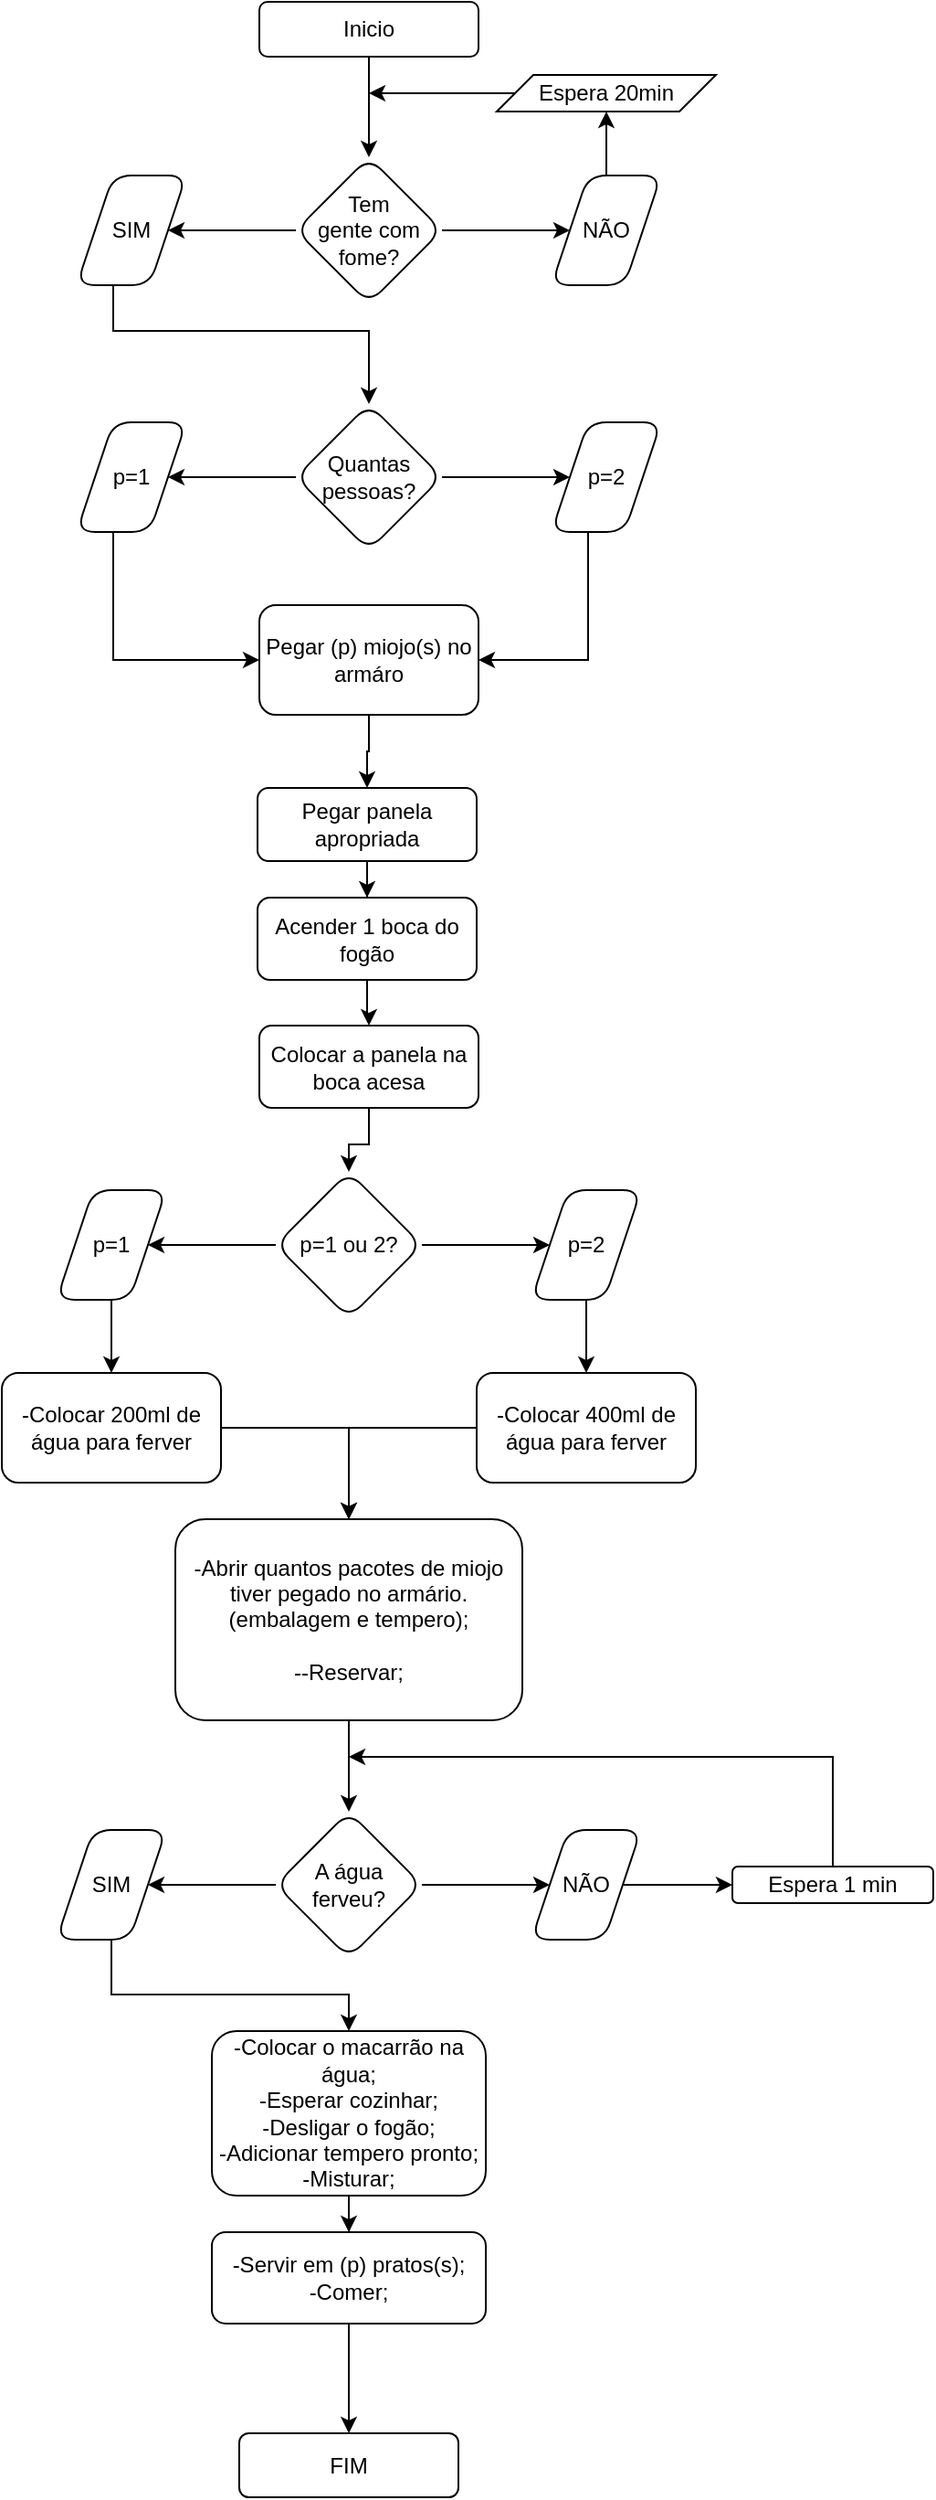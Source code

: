 <mxfile version="20.8.0" type="github">
  <diagram id="S_Y_YnElNU_rRsE4kPmI" name="Página-1">
    <mxGraphModel dx="704" dy="418" grid="1" gridSize="10" guides="1" tooltips="1" connect="1" arrows="1" fold="1" page="1" pageScale="1" pageWidth="827" pageHeight="1169" math="0" shadow="0">
      <root>
        <mxCell id="0" />
        <mxCell id="1" parent="0" />
        <mxCell id="OAp7uTvMOBkOuxQ-HmVQ-3" value="" style="edgeStyle=orthogonalEdgeStyle;rounded=0;orthogonalLoop=1;jettySize=auto;html=1;" edge="1" parent="1" source="OAp7uTvMOBkOuxQ-HmVQ-1" target="OAp7uTvMOBkOuxQ-HmVQ-2">
          <mxGeometry relative="1" as="geometry" />
        </mxCell>
        <mxCell id="OAp7uTvMOBkOuxQ-HmVQ-1" value="Inicio" style="rounded=1;whiteSpace=wrap;html=1;" vertex="1" parent="1">
          <mxGeometry x="300" y="20" width="120" height="30" as="geometry" />
        </mxCell>
        <mxCell id="OAp7uTvMOBkOuxQ-HmVQ-6" value="" style="edgeStyle=orthogonalEdgeStyle;rounded=0;orthogonalLoop=1;jettySize=auto;html=1;" edge="1" parent="1" source="OAp7uTvMOBkOuxQ-HmVQ-2" target="OAp7uTvMOBkOuxQ-HmVQ-5">
          <mxGeometry relative="1" as="geometry" />
        </mxCell>
        <mxCell id="OAp7uTvMOBkOuxQ-HmVQ-8" value="" style="edgeStyle=orthogonalEdgeStyle;rounded=0;orthogonalLoop=1;jettySize=auto;html=1;" edge="1" parent="1" source="OAp7uTvMOBkOuxQ-HmVQ-2" target="OAp7uTvMOBkOuxQ-HmVQ-7">
          <mxGeometry relative="1" as="geometry" />
        </mxCell>
        <mxCell id="OAp7uTvMOBkOuxQ-HmVQ-2" value="Tem &lt;br&gt;gente com &lt;br&gt;fome?" style="rhombus;whiteSpace=wrap;html=1;rounded=1;" vertex="1" parent="1">
          <mxGeometry x="320" y="105" width="80" height="80" as="geometry" />
        </mxCell>
        <mxCell id="OAp7uTvMOBkOuxQ-HmVQ-5" value="NÃO" style="shape=parallelogram;perimeter=parallelogramPerimeter;whiteSpace=wrap;html=1;fixedSize=1;rounded=1;" vertex="1" parent="1">
          <mxGeometry x="460" y="115" width="60" height="60" as="geometry" />
        </mxCell>
        <mxCell id="OAp7uTvMOBkOuxQ-HmVQ-26" value="" style="edgeStyle=orthogonalEdgeStyle;rounded=0;orthogonalLoop=1;jettySize=auto;html=1;entryX=0.5;entryY=0;entryDx=0;entryDy=0;" edge="1" parent="1" source="OAp7uTvMOBkOuxQ-HmVQ-7" target="OAp7uTvMOBkOuxQ-HmVQ-25">
          <mxGeometry relative="1" as="geometry">
            <Array as="points">
              <mxPoint x="220" y="200" />
              <mxPoint x="360" y="200" />
            </Array>
          </mxGeometry>
        </mxCell>
        <mxCell id="OAp7uTvMOBkOuxQ-HmVQ-7" value="SIM" style="shape=parallelogram;perimeter=parallelogramPerimeter;whiteSpace=wrap;html=1;fixedSize=1;rounded=1;" vertex="1" parent="1">
          <mxGeometry x="200" y="115" width="60" height="60" as="geometry" />
        </mxCell>
        <mxCell id="OAp7uTvMOBkOuxQ-HmVQ-11" value="" style="endArrow=classic;html=1;rounded=0;" edge="1" parent="1" target="OAp7uTvMOBkOuxQ-HmVQ-12">
          <mxGeometry width="50" height="50" relative="1" as="geometry">
            <mxPoint x="490" y="115" as="sourcePoint" />
            <mxPoint x="360" y="80" as="targetPoint" />
            <Array as="points">
              <mxPoint x="490" y="80" />
            </Array>
          </mxGeometry>
        </mxCell>
        <mxCell id="OAp7uTvMOBkOuxQ-HmVQ-13" style="edgeStyle=orthogonalEdgeStyle;rounded=0;orthogonalLoop=1;jettySize=auto;html=1;" edge="1" parent="1" source="OAp7uTvMOBkOuxQ-HmVQ-12">
          <mxGeometry relative="1" as="geometry">
            <mxPoint x="360" y="70" as="targetPoint" />
          </mxGeometry>
        </mxCell>
        <mxCell id="OAp7uTvMOBkOuxQ-HmVQ-12" value="Espera 20min" style="shape=parallelogram;perimeter=parallelogramPerimeter;whiteSpace=wrap;html=1;fixedSize=1;" vertex="1" parent="1">
          <mxGeometry x="430" y="60" width="120" height="20" as="geometry" />
        </mxCell>
        <mxCell id="OAp7uTvMOBkOuxQ-HmVQ-34" style="edgeStyle=orthogonalEdgeStyle;rounded=0;orthogonalLoop=1;jettySize=auto;html=1;entryX=0;entryY=0.5;entryDx=0;entryDy=0;" edge="1" parent="1" source="OAp7uTvMOBkOuxQ-HmVQ-20" target="OAp7uTvMOBkOuxQ-HmVQ-30">
          <mxGeometry x="0.212" y="-60" relative="1" as="geometry">
            <Array as="points">
              <mxPoint x="220" y="380" />
            </Array>
            <mxPoint as="offset" />
          </mxGeometry>
        </mxCell>
        <mxCell id="OAp7uTvMOBkOuxQ-HmVQ-20" value="p=1" style="shape=parallelogram;perimeter=parallelogramPerimeter;whiteSpace=wrap;html=1;fixedSize=1;rounded=1;" vertex="1" parent="1">
          <mxGeometry x="200" y="250" width="60" height="60" as="geometry" />
        </mxCell>
        <mxCell id="OAp7uTvMOBkOuxQ-HmVQ-36" style="edgeStyle=orthogonalEdgeStyle;rounded=0;orthogonalLoop=1;jettySize=auto;html=1;entryX=1;entryY=0.5;entryDx=0;entryDy=0;" edge="1" parent="1" source="OAp7uTvMOBkOuxQ-HmVQ-22" target="OAp7uTvMOBkOuxQ-HmVQ-30">
          <mxGeometry relative="1" as="geometry">
            <mxPoint x="490" y="380" as="targetPoint" />
            <Array as="points">
              <mxPoint x="480" y="380" />
            </Array>
          </mxGeometry>
        </mxCell>
        <mxCell id="OAp7uTvMOBkOuxQ-HmVQ-22" value="p=2" style="shape=parallelogram;perimeter=parallelogramPerimeter;whiteSpace=wrap;html=1;fixedSize=1;rounded=1;" vertex="1" parent="1">
          <mxGeometry x="460" y="250" width="60" height="60" as="geometry" />
        </mxCell>
        <mxCell id="OAp7uTvMOBkOuxQ-HmVQ-27" value="" style="edgeStyle=orthogonalEdgeStyle;rounded=0;orthogonalLoop=1;jettySize=auto;html=1;" edge="1" parent="1" source="OAp7uTvMOBkOuxQ-HmVQ-25" target="OAp7uTvMOBkOuxQ-HmVQ-20">
          <mxGeometry relative="1" as="geometry" />
        </mxCell>
        <mxCell id="OAp7uTvMOBkOuxQ-HmVQ-29" value="" style="edgeStyle=orthogonalEdgeStyle;rounded=0;orthogonalLoop=1;jettySize=auto;html=1;" edge="1" parent="1" source="OAp7uTvMOBkOuxQ-HmVQ-25" target="OAp7uTvMOBkOuxQ-HmVQ-22">
          <mxGeometry relative="1" as="geometry" />
        </mxCell>
        <mxCell id="OAp7uTvMOBkOuxQ-HmVQ-25" value="Quantas&lt;br style=&quot;border-color: var(--border-color);&quot;&gt;pessoas?" style="rhombus;whiteSpace=wrap;html=1;rounded=1;" vertex="1" parent="1">
          <mxGeometry x="320" y="240" width="80" height="80" as="geometry" />
        </mxCell>
        <mxCell id="OAp7uTvMOBkOuxQ-HmVQ-87" value="" style="edgeStyle=orthogonalEdgeStyle;rounded=0;orthogonalLoop=1;jettySize=auto;html=1;" edge="1" parent="1" source="OAp7uTvMOBkOuxQ-HmVQ-30" target="OAp7uTvMOBkOuxQ-HmVQ-86">
          <mxGeometry relative="1" as="geometry" />
        </mxCell>
        <mxCell id="OAp7uTvMOBkOuxQ-HmVQ-30" value="Pegar (p) miojo(s) no armáro" style="rounded=1;whiteSpace=wrap;html=1;" vertex="1" parent="1">
          <mxGeometry x="300" y="350" width="120" height="60" as="geometry" />
        </mxCell>
        <mxCell id="OAp7uTvMOBkOuxQ-HmVQ-47" value="" style="edgeStyle=orthogonalEdgeStyle;rounded=0;orthogonalLoop=1;jettySize=auto;html=1;" edge="1" parent="1" source="OAp7uTvMOBkOuxQ-HmVQ-42" target="OAp7uTvMOBkOuxQ-HmVQ-44">
          <mxGeometry relative="1" as="geometry" />
        </mxCell>
        <mxCell id="OAp7uTvMOBkOuxQ-HmVQ-48" value="" style="edgeStyle=orthogonalEdgeStyle;rounded=0;orthogonalLoop=1;jettySize=auto;html=1;" edge="1" parent="1" source="OAp7uTvMOBkOuxQ-HmVQ-42" target="OAp7uTvMOBkOuxQ-HmVQ-46">
          <mxGeometry relative="1" as="geometry" />
        </mxCell>
        <mxCell id="OAp7uTvMOBkOuxQ-HmVQ-42" value="p=1 ou 2?" style="rhombus;whiteSpace=wrap;html=1;rounded=1;" vertex="1" parent="1">
          <mxGeometry x="309" y="660" width="80" height="80" as="geometry" />
        </mxCell>
        <mxCell id="OAp7uTvMOBkOuxQ-HmVQ-50" value="" style="edgeStyle=orthogonalEdgeStyle;rounded=0;orthogonalLoop=1;jettySize=auto;html=1;" edge="1" parent="1" source="OAp7uTvMOBkOuxQ-HmVQ-44" target="OAp7uTvMOBkOuxQ-HmVQ-49">
          <mxGeometry relative="1" as="geometry" />
        </mxCell>
        <mxCell id="OAp7uTvMOBkOuxQ-HmVQ-44" value="p=1" style="shape=parallelogram;perimeter=parallelogramPerimeter;whiteSpace=wrap;html=1;fixedSize=1;rounded=1;" vertex="1" parent="1">
          <mxGeometry x="189" y="670" width="60" height="60" as="geometry" />
        </mxCell>
        <mxCell id="OAp7uTvMOBkOuxQ-HmVQ-52" value="" style="edgeStyle=orthogonalEdgeStyle;rounded=0;orthogonalLoop=1;jettySize=auto;html=1;" edge="1" parent="1" source="OAp7uTvMOBkOuxQ-HmVQ-46" target="OAp7uTvMOBkOuxQ-HmVQ-51">
          <mxGeometry relative="1" as="geometry" />
        </mxCell>
        <mxCell id="OAp7uTvMOBkOuxQ-HmVQ-46" value="p=2" style="shape=parallelogram;perimeter=parallelogramPerimeter;whiteSpace=wrap;html=1;fixedSize=1;rounded=1;" vertex="1" parent="1">
          <mxGeometry x="449" y="670" width="60" height="60" as="geometry" />
        </mxCell>
        <mxCell id="OAp7uTvMOBkOuxQ-HmVQ-54" value="" style="edgeStyle=orthogonalEdgeStyle;rounded=0;orthogonalLoop=1;jettySize=auto;html=1;" edge="1" parent="1" source="OAp7uTvMOBkOuxQ-HmVQ-49" target="OAp7uTvMOBkOuxQ-HmVQ-53">
          <mxGeometry relative="1" as="geometry">
            <Array as="points">
              <mxPoint x="349" y="800" />
            </Array>
          </mxGeometry>
        </mxCell>
        <mxCell id="OAp7uTvMOBkOuxQ-HmVQ-49" value="-Colocar 200ml de água para ferver" style="rounded=1;whiteSpace=wrap;html=1;" vertex="1" parent="1">
          <mxGeometry x="159" y="770" width="120" height="60" as="geometry" />
        </mxCell>
        <mxCell id="OAp7uTvMOBkOuxQ-HmVQ-55" style="edgeStyle=orthogonalEdgeStyle;rounded=0;orthogonalLoop=1;jettySize=auto;html=1;entryX=0.5;entryY=0;entryDx=0;entryDy=0;" edge="1" parent="1" source="OAp7uTvMOBkOuxQ-HmVQ-51" target="OAp7uTvMOBkOuxQ-HmVQ-53">
          <mxGeometry relative="1" as="geometry">
            <Array as="points">
              <mxPoint x="349" y="800" />
            </Array>
          </mxGeometry>
        </mxCell>
        <mxCell id="OAp7uTvMOBkOuxQ-HmVQ-51" value="-Colocar 400ml de água para ferver" style="rounded=1;whiteSpace=wrap;html=1;" vertex="1" parent="1">
          <mxGeometry x="419" y="770" width="120" height="60" as="geometry" />
        </mxCell>
        <mxCell id="OAp7uTvMOBkOuxQ-HmVQ-57" value="" style="edgeStyle=orthogonalEdgeStyle;rounded=0;orthogonalLoop=1;jettySize=auto;html=1;" edge="1" parent="1" source="OAp7uTvMOBkOuxQ-HmVQ-53" target="OAp7uTvMOBkOuxQ-HmVQ-56">
          <mxGeometry relative="1" as="geometry" />
        </mxCell>
        <mxCell id="OAp7uTvMOBkOuxQ-HmVQ-53" value="-Abrir quantos pacotes de miojo tiver pegado no armário. (embalagem e tempero);&lt;br&gt;&lt;br&gt;--Reservar;" style="rounded=1;whiteSpace=wrap;html=1;" vertex="1" parent="1">
          <mxGeometry x="254" y="850" width="190" height="110" as="geometry" />
        </mxCell>
        <mxCell id="OAp7uTvMOBkOuxQ-HmVQ-60" value="" style="edgeStyle=orthogonalEdgeStyle;rounded=0;orthogonalLoop=1;jettySize=auto;html=1;" edge="1" parent="1" source="OAp7uTvMOBkOuxQ-HmVQ-56" target="OAp7uTvMOBkOuxQ-HmVQ-58">
          <mxGeometry relative="1" as="geometry" />
        </mxCell>
        <mxCell id="OAp7uTvMOBkOuxQ-HmVQ-61" value="" style="edgeStyle=orthogonalEdgeStyle;rounded=0;orthogonalLoop=1;jettySize=auto;html=1;" edge="1" parent="1" source="OAp7uTvMOBkOuxQ-HmVQ-56" target="OAp7uTvMOBkOuxQ-HmVQ-59">
          <mxGeometry relative="1" as="geometry" />
        </mxCell>
        <mxCell id="OAp7uTvMOBkOuxQ-HmVQ-56" value="A água ferveu?" style="rhombus;whiteSpace=wrap;html=1;rounded=1;" vertex="1" parent="1">
          <mxGeometry x="309" y="1010" width="80" height="80" as="geometry" />
        </mxCell>
        <mxCell id="OAp7uTvMOBkOuxQ-HmVQ-66" value="" style="edgeStyle=orthogonalEdgeStyle;rounded=0;orthogonalLoop=1;jettySize=auto;html=1;" edge="1" parent="1" source="OAp7uTvMOBkOuxQ-HmVQ-58" target="OAp7uTvMOBkOuxQ-HmVQ-65">
          <mxGeometry relative="1" as="geometry">
            <Array as="points">
              <mxPoint x="219" y="1110" />
              <mxPoint x="349" y="1110" />
            </Array>
          </mxGeometry>
        </mxCell>
        <mxCell id="OAp7uTvMOBkOuxQ-HmVQ-58" value="SIM" style="shape=parallelogram;perimeter=parallelogramPerimeter;whiteSpace=wrap;html=1;fixedSize=1;rounded=1;" vertex="1" parent="1">
          <mxGeometry x="189" y="1020" width="60" height="60" as="geometry" />
        </mxCell>
        <mxCell id="OAp7uTvMOBkOuxQ-HmVQ-63" value="" style="edgeStyle=orthogonalEdgeStyle;rounded=0;orthogonalLoop=1;jettySize=auto;html=1;" edge="1" parent="1" source="OAp7uTvMOBkOuxQ-HmVQ-59" target="OAp7uTvMOBkOuxQ-HmVQ-62">
          <mxGeometry relative="1" as="geometry" />
        </mxCell>
        <mxCell id="OAp7uTvMOBkOuxQ-HmVQ-59" value="NÃO" style="shape=parallelogram;perimeter=parallelogramPerimeter;whiteSpace=wrap;html=1;fixedSize=1;rounded=1;" vertex="1" parent="1">
          <mxGeometry x="449" y="1020" width="60" height="60" as="geometry" />
        </mxCell>
        <mxCell id="OAp7uTvMOBkOuxQ-HmVQ-64" style="edgeStyle=orthogonalEdgeStyle;rounded=0;orthogonalLoop=1;jettySize=auto;html=1;" edge="1" parent="1" source="OAp7uTvMOBkOuxQ-HmVQ-62">
          <mxGeometry relative="1" as="geometry">
            <mxPoint x="349" y="980" as="targetPoint" />
            <Array as="points">
              <mxPoint x="614" y="980" />
              <mxPoint x="349" y="980" />
            </Array>
          </mxGeometry>
        </mxCell>
        <mxCell id="OAp7uTvMOBkOuxQ-HmVQ-62" value="Espera 1 min" style="whiteSpace=wrap;html=1;rounded=1;" vertex="1" parent="1">
          <mxGeometry x="559" y="1040" width="110" height="20" as="geometry" />
        </mxCell>
        <mxCell id="OAp7uTvMOBkOuxQ-HmVQ-81" value="" style="edgeStyle=orthogonalEdgeStyle;rounded=0;orthogonalLoop=1;jettySize=auto;html=1;" edge="1" parent="1" source="OAp7uTvMOBkOuxQ-HmVQ-65" target="OAp7uTvMOBkOuxQ-HmVQ-80">
          <mxGeometry relative="1" as="geometry" />
        </mxCell>
        <mxCell id="OAp7uTvMOBkOuxQ-HmVQ-65" value="-Colocar o macarrão na água;&lt;br&gt;-Esperar cozinhar;&lt;br&gt;-Desligar o fogão;&lt;br&gt;-Adicionar tempero pronto;&lt;br&gt;-Misturar;" style="whiteSpace=wrap;html=1;rounded=1;" vertex="1" parent="1">
          <mxGeometry x="274" y="1130" width="150" height="90" as="geometry" />
        </mxCell>
        <mxCell id="OAp7uTvMOBkOuxQ-HmVQ-85" value="" style="edgeStyle=orthogonalEdgeStyle;rounded=0;orthogonalLoop=1;jettySize=auto;html=1;" edge="1" parent="1" source="OAp7uTvMOBkOuxQ-HmVQ-80" target="OAp7uTvMOBkOuxQ-HmVQ-84">
          <mxGeometry relative="1" as="geometry" />
        </mxCell>
        <mxCell id="OAp7uTvMOBkOuxQ-HmVQ-80" value="-Servir em (p) pratos(s);&lt;br&gt;-Comer;" style="whiteSpace=wrap;html=1;rounded=1;" vertex="1" parent="1">
          <mxGeometry x="274" y="1240" width="150" height="50" as="geometry" />
        </mxCell>
        <mxCell id="OAp7uTvMOBkOuxQ-HmVQ-84" value="FIM" style="whiteSpace=wrap;html=1;rounded=1;" vertex="1" parent="1">
          <mxGeometry x="289" y="1350" width="120" height="35" as="geometry" />
        </mxCell>
        <mxCell id="OAp7uTvMOBkOuxQ-HmVQ-90" value="" style="edgeStyle=orthogonalEdgeStyle;rounded=0;orthogonalLoop=1;jettySize=auto;html=1;" edge="1" parent="1" source="OAp7uTvMOBkOuxQ-HmVQ-86" target="OAp7uTvMOBkOuxQ-HmVQ-89">
          <mxGeometry relative="1" as="geometry" />
        </mxCell>
        <mxCell id="OAp7uTvMOBkOuxQ-HmVQ-86" value="Pegar panela apropriada" style="whiteSpace=wrap;html=1;rounded=1;" vertex="1" parent="1">
          <mxGeometry x="299" y="450" width="120" height="40" as="geometry" />
        </mxCell>
        <mxCell id="OAp7uTvMOBkOuxQ-HmVQ-97" value="" style="edgeStyle=orthogonalEdgeStyle;rounded=0;orthogonalLoop=1;jettySize=auto;html=1;" edge="1" parent="1" source="OAp7uTvMOBkOuxQ-HmVQ-89" target="OAp7uTvMOBkOuxQ-HmVQ-95">
          <mxGeometry relative="1" as="geometry" />
        </mxCell>
        <mxCell id="OAp7uTvMOBkOuxQ-HmVQ-89" value="Acender 1 boca do fogão" style="whiteSpace=wrap;html=1;rounded=1;" vertex="1" parent="1">
          <mxGeometry x="299" y="510" width="120" height="45" as="geometry" />
        </mxCell>
        <mxCell id="OAp7uTvMOBkOuxQ-HmVQ-96" value="" style="edgeStyle=orthogonalEdgeStyle;rounded=0;orthogonalLoop=1;jettySize=auto;html=1;" edge="1" parent="1" source="OAp7uTvMOBkOuxQ-HmVQ-95" target="OAp7uTvMOBkOuxQ-HmVQ-42">
          <mxGeometry relative="1" as="geometry" />
        </mxCell>
        <mxCell id="OAp7uTvMOBkOuxQ-HmVQ-95" value="Colocar a panela na boca acesa" style="whiteSpace=wrap;html=1;rounded=1;" vertex="1" parent="1">
          <mxGeometry x="300" y="580" width="120" height="45" as="geometry" />
        </mxCell>
      </root>
    </mxGraphModel>
  </diagram>
</mxfile>
